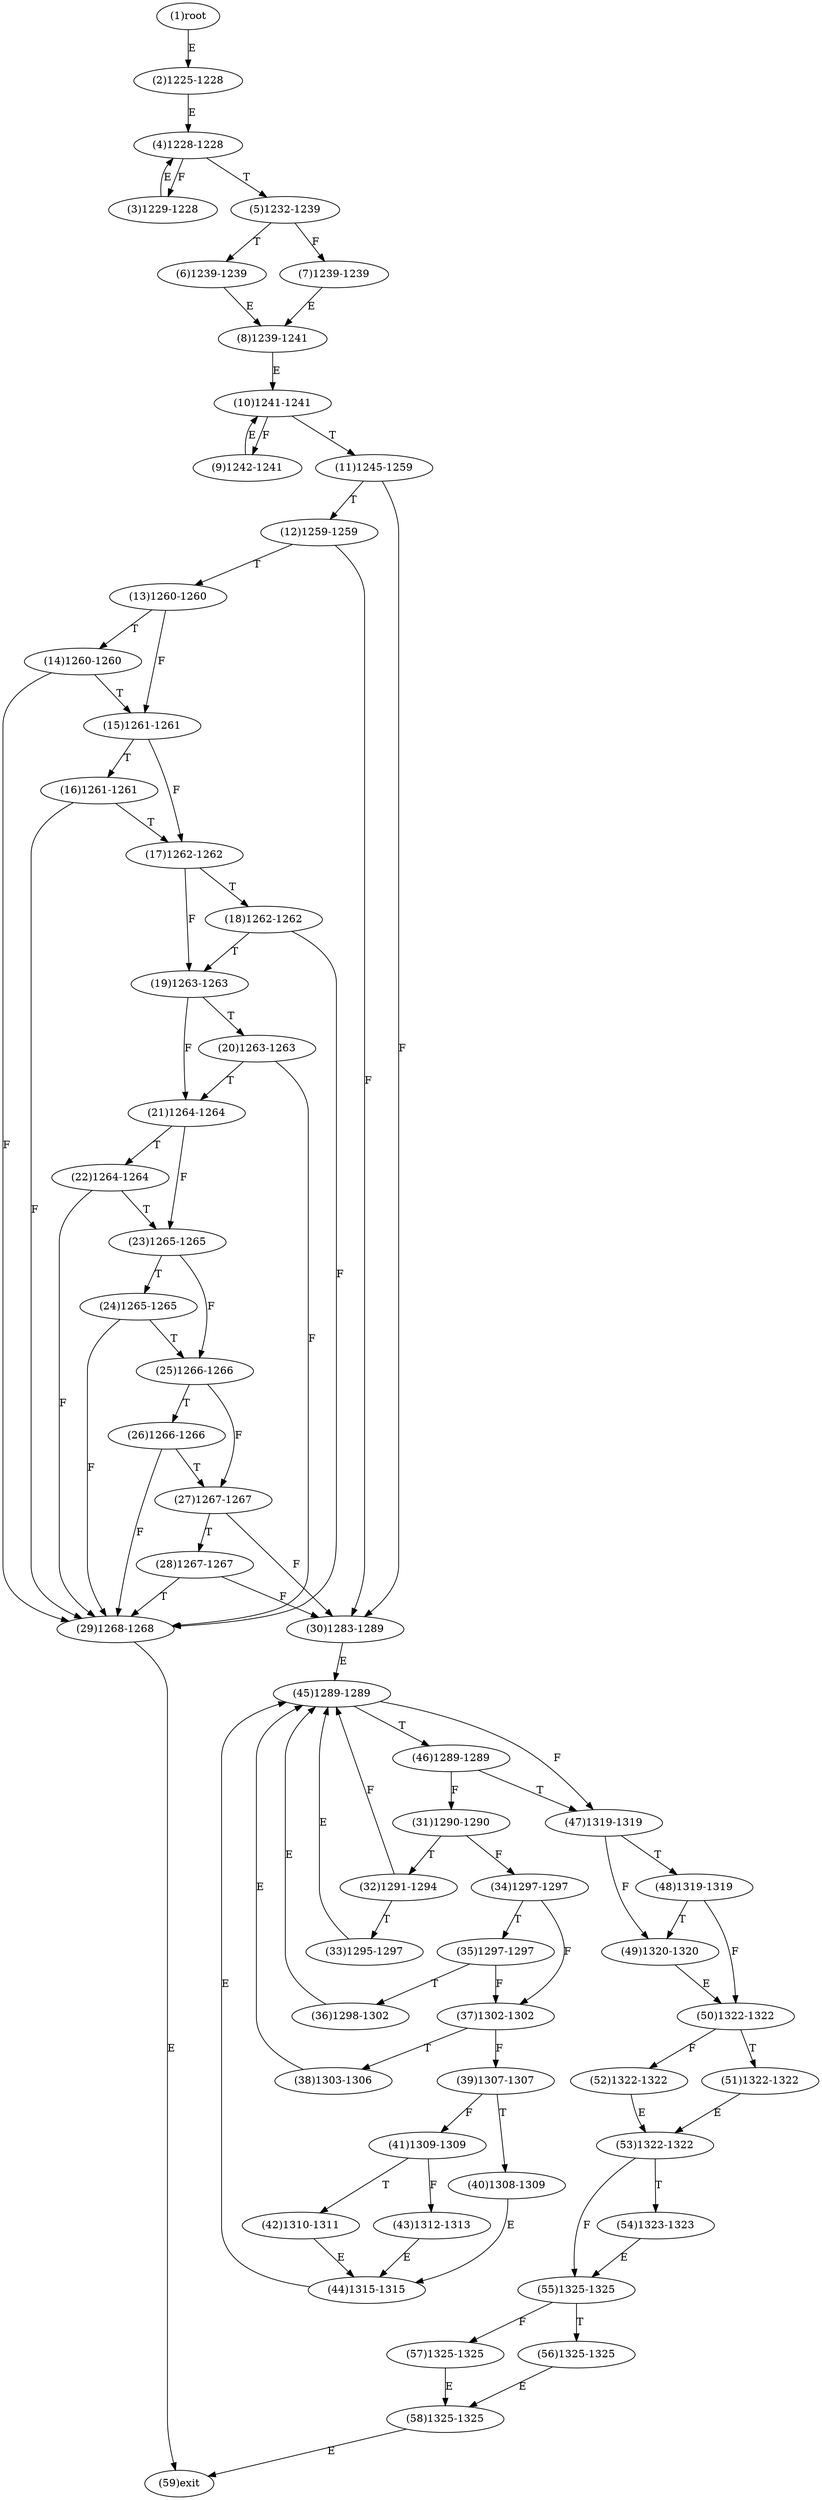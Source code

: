 digraph "" { 
1[ label="(1)root"];
2[ label="(2)1225-1228"];
3[ label="(3)1229-1228"];
4[ label="(4)1228-1228"];
5[ label="(5)1232-1239"];
6[ label="(6)1239-1239"];
7[ label="(7)1239-1239"];
8[ label="(8)1239-1241"];
9[ label="(9)1242-1241"];
10[ label="(10)1241-1241"];
11[ label="(11)1245-1259"];
12[ label="(12)1259-1259"];
13[ label="(13)1260-1260"];
14[ label="(14)1260-1260"];
15[ label="(15)1261-1261"];
17[ label="(17)1262-1262"];
16[ label="(16)1261-1261"];
19[ label="(19)1263-1263"];
18[ label="(18)1262-1262"];
21[ label="(21)1264-1264"];
20[ label="(20)1263-1263"];
23[ label="(23)1265-1265"];
22[ label="(22)1264-1264"];
25[ label="(25)1266-1266"];
24[ label="(24)1265-1265"];
27[ label="(27)1267-1267"];
26[ label="(26)1266-1266"];
29[ label="(29)1268-1268"];
28[ label="(28)1267-1267"];
31[ label="(31)1290-1290"];
30[ label="(30)1283-1289"];
34[ label="(34)1297-1297"];
35[ label="(35)1297-1297"];
32[ label="(32)1291-1294"];
33[ label="(33)1295-1297"];
38[ label="(38)1303-1306"];
39[ label="(39)1307-1307"];
36[ label="(36)1298-1302"];
37[ label="(37)1302-1302"];
42[ label="(42)1310-1311"];
43[ label="(43)1312-1313"];
40[ label="(40)1308-1309"];
41[ label="(41)1309-1309"];
46[ label="(46)1289-1289"];
47[ label="(47)1319-1319"];
44[ label="(44)1315-1315"];
45[ label="(45)1289-1289"];
51[ label="(51)1322-1322"];
50[ label="(50)1322-1322"];
49[ label="(49)1320-1320"];
48[ label="(48)1319-1319"];
55[ label="(55)1325-1325"];
54[ label="(54)1323-1323"];
53[ label="(53)1322-1322"];
52[ label="(52)1322-1322"];
59[ label="(59)exit"];
58[ label="(58)1325-1325"];
57[ label="(57)1325-1325"];
56[ label="(56)1325-1325"];
1->2[ label="E"];
2->4[ label="E"];
3->4[ label="E"];
4->3[ label="F"];
4->5[ label="T"];
5->7[ label="F"];
5->6[ label="T"];
6->8[ label="E"];
7->8[ label="E"];
8->10[ label="E"];
9->10[ label="E"];
10->9[ label="F"];
10->11[ label="T"];
11->30[ label="F"];
11->12[ label="T"];
12->30[ label="F"];
12->13[ label="T"];
13->15[ label="F"];
13->14[ label="T"];
14->29[ label="F"];
14->15[ label="T"];
15->17[ label="F"];
15->16[ label="T"];
16->29[ label="F"];
16->17[ label="T"];
17->19[ label="F"];
17->18[ label="T"];
18->29[ label="F"];
18->19[ label="T"];
19->21[ label="F"];
19->20[ label="T"];
20->29[ label="F"];
20->21[ label="T"];
21->23[ label="F"];
21->22[ label="T"];
22->29[ label="F"];
22->23[ label="T"];
23->25[ label="F"];
23->24[ label="T"];
24->29[ label="F"];
24->25[ label="T"];
25->27[ label="F"];
25->26[ label="T"];
26->29[ label="F"];
26->27[ label="T"];
27->30[ label="F"];
27->28[ label="T"];
28->30[ label="F"];
28->29[ label="T"];
29->59[ label="E"];
30->45[ label="E"];
31->34[ label="F"];
31->32[ label="T"];
32->45[ label="F"];
32->33[ label="T"];
33->45[ label="E"];
34->37[ label="F"];
34->35[ label="T"];
35->37[ label="F"];
35->36[ label="T"];
36->45[ label="E"];
37->39[ label="F"];
37->38[ label="T"];
38->45[ label="E"];
39->41[ label="F"];
39->40[ label="T"];
40->44[ label="E"];
41->43[ label="F"];
41->42[ label="T"];
42->44[ label="E"];
43->44[ label="E"];
44->45[ label="E"];
45->47[ label="F"];
45->46[ label="T"];
46->31[ label="F"];
46->47[ label="T"];
47->49[ label="F"];
47->48[ label="T"];
48->50[ label="F"];
48->49[ label="T"];
49->50[ label="E"];
50->52[ label="F"];
50->51[ label="T"];
51->53[ label="E"];
52->53[ label="E"];
53->55[ label="F"];
53->54[ label="T"];
54->55[ label="E"];
55->57[ label="F"];
55->56[ label="T"];
56->58[ label="E"];
57->58[ label="E"];
58->59[ label="E"];
}